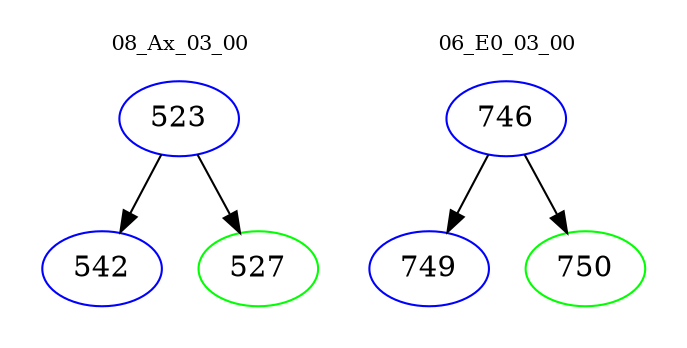 digraph{
subgraph cluster_0 {
color = white
label = "08_Ax_03_00";
fontsize=10;
T0_523 [label="523", color="blue"]
T0_523 -> T0_542 [color="black"]
T0_542 [label="542", color="blue"]
T0_523 -> T0_527 [color="black"]
T0_527 [label="527", color="green"]
}
subgraph cluster_1 {
color = white
label = "06_E0_03_00";
fontsize=10;
T1_746 [label="746", color="blue"]
T1_746 -> T1_749 [color="black"]
T1_749 [label="749", color="blue"]
T1_746 -> T1_750 [color="black"]
T1_750 [label="750", color="green"]
}
}
